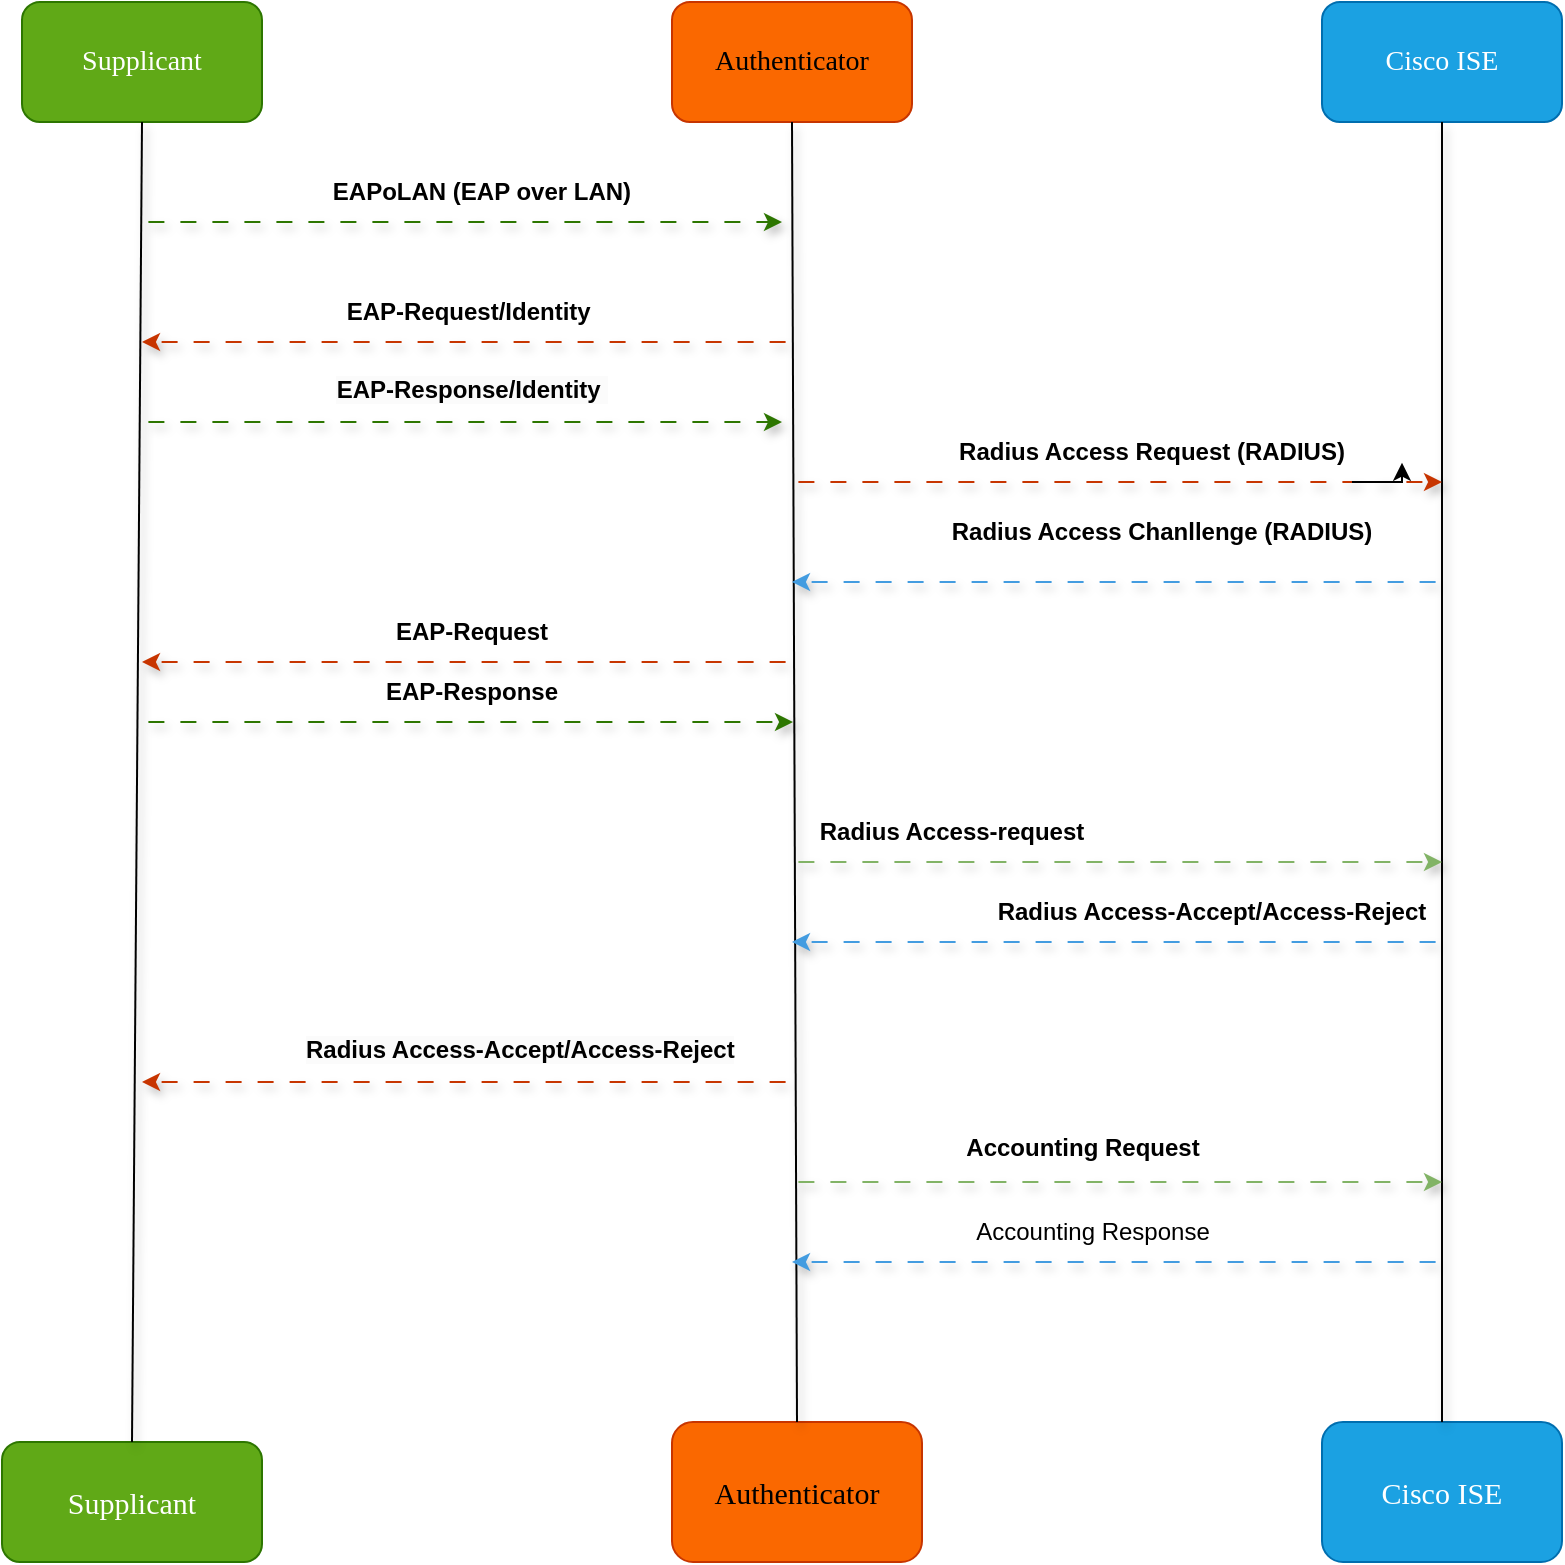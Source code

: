 <mxfile version="24.7.13">
  <diagram name="Page-1" id="75f5sHzMpFJuK_Ih6Fgd">
    <mxGraphModel dx="1363" dy="843" grid="1" gridSize="10" guides="1" tooltips="1" connect="1" arrows="1" fold="1" page="1" pageScale="1" pageWidth="850" pageHeight="1100" math="0" shadow="0">
      <root>
        <mxCell id="0" />
        <mxCell id="1" parent="0" />
        <mxCell id="6NmYGi3LzHl2FKcs8JOB-6" value="&lt;font face=&quot;Tahoma&quot; style=&quot;font-size: 14px;&quot;&gt;Supplicant&lt;/font&gt;" style="rounded=1;whiteSpace=wrap;html=1;fillColor=#60a917;fontColor=#ffffff;strokeColor=#2D7600;" vertex="1" parent="1">
          <mxGeometry x="40" y="60" width="120" height="60" as="geometry" />
        </mxCell>
        <mxCell id="6NmYGi3LzHl2FKcs8JOB-8" value="&lt;font style=&quot;font-size: 14px;&quot;&gt;Authenticator&lt;/font&gt;" style="rounded=1;whiteSpace=wrap;html=1;fillColor=#fa6800;fontColor=#000000;strokeColor=#C73500;fontFamily=Tahoma;" vertex="1" parent="1">
          <mxGeometry x="365" y="60" width="120" height="60" as="geometry" />
        </mxCell>
        <mxCell id="6NmYGi3LzHl2FKcs8JOB-9" value="&lt;font style=&quot;font-size: 15px;&quot;&gt;Supplicant&lt;/font&gt;" style="rounded=1;whiteSpace=wrap;html=1;fontFamily=Tahoma;fillColor=#60a917;fontColor=#ffffff;strokeColor=#2D7600;" vertex="1" parent="1">
          <mxGeometry x="30" y="780" width="130" height="60" as="geometry" />
        </mxCell>
        <mxCell id="6NmYGi3LzHl2FKcs8JOB-10" value="&lt;font style=&quot;font-size: 15px;&quot;&gt;Authenticator&lt;/font&gt;" style="rounded=1;whiteSpace=wrap;html=1;fontFamily=Tahoma;fillColor=#fa6800;fontColor=#000000;strokeColor=#C73500;" vertex="1" parent="1">
          <mxGeometry x="365" y="770" width="125" height="70" as="geometry" />
        </mxCell>
        <mxCell id="6NmYGi3LzHl2FKcs8JOB-13" value="" style="endArrow=none;html=1;rounded=0;entryX=0.5;entryY=1;entryDx=0;entryDy=0;exitX=0.5;exitY=0;exitDx=0;exitDy=0;targetPerimeterSpacing=0;shadow=1;" edge="1" parent="1" source="6NmYGi3LzHl2FKcs8JOB-9" target="6NmYGi3LzHl2FKcs8JOB-6">
          <mxGeometry width="50" height="50" relative="1" as="geometry">
            <mxPoint x="60" y="250" as="sourcePoint" />
            <mxPoint x="110" y="200" as="targetPoint" />
          </mxGeometry>
        </mxCell>
        <mxCell id="6NmYGi3LzHl2FKcs8JOB-14" value="" style="endArrow=none;html=1;rounded=0;exitX=0.5;exitY=0;exitDx=0;exitDy=0;entryX=0.5;entryY=1;entryDx=0;entryDy=0;shadow=1;" edge="1" parent="1" source="6NmYGi3LzHl2FKcs8JOB-10" target="6NmYGi3LzHl2FKcs8JOB-8">
          <mxGeometry width="50" height="50" relative="1" as="geometry">
            <mxPoint x="424.58" y="570" as="sourcePoint" />
            <mxPoint x="425" y="180" as="targetPoint" />
          </mxGeometry>
        </mxCell>
        <mxCell id="6NmYGi3LzHl2FKcs8JOB-16" value="&lt;font style=&quot;font-size: 14px;&quot;&gt;Cisco ISE&lt;/font&gt;" style="rounded=1;whiteSpace=wrap;html=1;fillColor=#1ba1e2;fontColor=#ffffff;strokeColor=#006EAF;fontFamily=Tahoma;" vertex="1" parent="1">
          <mxGeometry x="690" y="60" width="120" height="60" as="geometry" />
        </mxCell>
        <mxCell id="6NmYGi3LzHl2FKcs8JOB-17" value="&lt;font style=&quot;font-size: 15px;&quot;&gt;Cisco ISE&lt;/font&gt;" style="rounded=1;whiteSpace=wrap;html=1;fontFamily=Tahoma;fillColor=#1ba1e2;fontColor=#ffffff;strokeColor=#006EAF;" vertex="1" parent="1">
          <mxGeometry x="690" y="770" width="120" height="70" as="geometry" />
        </mxCell>
        <mxCell id="6NmYGi3LzHl2FKcs8JOB-18" value="" style="endArrow=none;html=1;rounded=0;entryX=0.5;entryY=1;entryDx=0;entryDy=0;exitX=0.5;exitY=0;exitDx=0;exitDy=0;shadow=1;" edge="1" parent="1" source="6NmYGi3LzHl2FKcs8JOB-17" target="6NmYGi3LzHl2FKcs8JOB-16">
          <mxGeometry width="50" height="50" relative="1" as="geometry">
            <mxPoint x="739.58" y="570" as="sourcePoint" />
            <mxPoint x="739.58" y="150" as="targetPoint" />
          </mxGeometry>
        </mxCell>
        <mxCell id="6NmYGi3LzHl2FKcs8JOB-19" value="" style="endArrow=classic;html=1;rounded=0;fillColor=#60a917;strokeColor=#2D7600;flowAnimation=1;shadow=1;" edge="1" parent="1">
          <mxGeometry width="50" height="50" relative="1" as="geometry">
            <mxPoint x="100" y="170" as="sourcePoint" />
            <mxPoint x="420" y="170" as="targetPoint" />
          </mxGeometry>
        </mxCell>
        <mxCell id="6NmYGi3LzHl2FKcs8JOB-20" value="" style="endArrow=classic;html=1;rounded=0;fillColor=#fa6800;flowAnimation=1;strokeColor=#C73500;shadow=1;" edge="1" parent="1">
          <mxGeometry width="50" height="50" relative="1" as="geometry">
            <mxPoint x="425" y="230" as="sourcePoint" />
            <mxPoint x="100" y="230" as="targetPoint" />
          </mxGeometry>
        </mxCell>
        <mxCell id="6NmYGi3LzHl2FKcs8JOB-21" value="" style="endArrow=classic;html=1;rounded=0;flowAnimation=1;fillColor=#60a917;strokeColor=#2D7600;shadow=1;" edge="1" parent="1">
          <mxGeometry width="50" height="50" relative="1" as="geometry">
            <mxPoint x="100" y="270" as="sourcePoint" />
            <mxPoint x="420" y="270" as="targetPoint" />
          </mxGeometry>
        </mxCell>
        <mxCell id="6NmYGi3LzHl2FKcs8JOB-22" value="" style="endArrow=classic;html=1;rounded=0;fillColor=#fa6800;strokeColor=#C73500;flowAnimation=1;shadow=1;" edge="1" parent="1">
          <mxGeometry width="50" height="50" relative="1" as="geometry">
            <mxPoint x="425" y="300" as="sourcePoint" />
            <mxPoint x="750" y="300" as="targetPoint" />
          </mxGeometry>
        </mxCell>
        <mxCell id="6NmYGi3LzHl2FKcs8JOB-24" value="" style="endArrow=classic;html=1;rounded=0;fillColor=#fa6800;strokeColor=#C73500;flowAnimation=1;shadow=1;" edge="1" parent="1">
          <mxGeometry width="50" height="50" relative="1" as="geometry">
            <mxPoint x="425" y="390" as="sourcePoint" />
            <mxPoint x="100" y="390" as="targetPoint" />
          </mxGeometry>
        </mxCell>
        <mxCell id="6NmYGi3LzHl2FKcs8JOB-25" value="" style="endArrow=classic;html=1;rounded=0;fillColor=#60a917;strokeColor=#2D7600;flowAnimation=1;shadow=1;" edge="1" parent="1">
          <mxGeometry width="50" height="50" relative="1" as="geometry">
            <mxPoint x="100" y="420" as="sourcePoint" />
            <mxPoint x="425.5" y="420" as="targetPoint" />
          </mxGeometry>
        </mxCell>
        <mxCell id="6NmYGi3LzHl2FKcs8JOB-26" value="" style="endArrow=classic;html=1;rounded=0;fillColor=#dae8fc;strokeColor=#439CE0;flowAnimation=1;shadow=1;" edge="1" parent="1">
          <mxGeometry width="50" height="50" relative="1" as="geometry">
            <mxPoint x="750" y="350" as="sourcePoint" />
            <mxPoint x="425" y="350" as="targetPoint" />
          </mxGeometry>
        </mxCell>
        <mxCell id="6NmYGi3LzHl2FKcs8JOB-27" value="" style="endArrow=classic;html=1;rounded=0;fillColor=#d5e8d4;strokeColor=#82b366;flowAnimation=1;shadow=1;" edge="1" parent="1">
          <mxGeometry width="50" height="50" relative="1" as="geometry">
            <mxPoint x="425" y="490" as="sourcePoint" />
            <mxPoint x="750" y="490" as="targetPoint" />
          </mxGeometry>
        </mxCell>
        <mxCell id="6NmYGi3LzHl2FKcs8JOB-28" value="" style="endArrow=classic;html=1;rounded=0;fillColor=#ffe6cc;strokeColor=#439CE0;flowAnimation=1;shadow=1;" edge="1" parent="1">
          <mxGeometry width="50" height="50" relative="1" as="geometry">
            <mxPoint x="750" y="530" as="sourcePoint" />
            <mxPoint x="425" y="530" as="targetPoint" />
          </mxGeometry>
        </mxCell>
        <mxCell id="6NmYGi3LzHl2FKcs8JOB-30" value="" style="endArrow=classic;html=1;rounded=0;fillColor=#fa6800;strokeColor=#C73500;flowAnimation=1;shadow=1;" edge="1" parent="1">
          <mxGeometry width="50" height="50" relative="1" as="geometry">
            <mxPoint x="425" y="600" as="sourcePoint" />
            <mxPoint x="100" y="600" as="targetPoint" />
          </mxGeometry>
        </mxCell>
        <mxCell id="6NmYGi3LzHl2FKcs8JOB-31" value="EAPoLAN (EAP over LAN)" style="text;strokeColor=none;align=center;fillColor=none;html=1;verticalAlign=middle;whiteSpace=wrap;rounded=0;fontStyle=1" vertex="1" parent="1">
          <mxGeometry x="190" y="140" width="160" height="30" as="geometry" />
        </mxCell>
        <mxCell id="6NmYGi3LzHl2FKcs8JOB-32" value="EAP-Request/Identity&amp;nbsp;" style="text;strokeColor=none;align=center;fillColor=none;html=1;verticalAlign=middle;whiteSpace=wrap;rounded=0;fontStyle=1" vertex="1" parent="1">
          <mxGeometry x="140" y="200" width="250" height="30" as="geometry" />
        </mxCell>
        <mxCell id="6NmYGi3LzHl2FKcs8JOB-34" value="&lt;span style=&quot;color: rgb(0, 0, 0); font-family: Helvetica; font-size: 12px; font-style: normal; font-variant-ligatures: normal; font-variant-caps: normal; letter-spacing: normal; orphans: 2; text-indent: 0px; text-transform: none; widows: 2; word-spacing: 0px; -webkit-text-stroke-width: 0px; white-space: normal; background-color: rgb(251, 251, 251); text-decoration-thickness: initial; text-decoration-style: initial; text-decoration-color: initial; float: none; display: inline !important;&quot;&gt;EAP-Response/Identity&amp;nbsp;&lt;/span&gt;" style="text;whiteSpace=wrap;html=1;align=center;fontStyle=1" vertex="1" parent="1">
          <mxGeometry x="125" y="240" width="280" height="20" as="geometry" />
        </mxCell>
        <mxCell id="6NmYGi3LzHl2FKcs8JOB-45" style="edgeStyle=orthogonalEdgeStyle;rounded=0;orthogonalLoop=1;jettySize=auto;html=1;exitX=1;exitY=1;exitDx=0;exitDy=0;" edge="1" parent="1" source="6NmYGi3LzHl2FKcs8JOB-35">
          <mxGeometry relative="1" as="geometry">
            <mxPoint x="730" y="290.333" as="targetPoint" />
          </mxGeometry>
        </mxCell>
        <mxCell id="6NmYGi3LzHl2FKcs8JOB-35" value="Radius Access Request (RADIUS)" style="text;strokeColor=none;align=center;fillColor=none;html=1;verticalAlign=middle;whiteSpace=wrap;rounded=0;fontStyle=1" vertex="1" parent="1">
          <mxGeometry x="505" y="270" width="200" height="30" as="geometry" />
        </mxCell>
        <mxCell id="6NmYGi3LzHl2FKcs8JOB-36" value="Radius Access Chanllenge (RADIUS)" style="text;strokeColor=none;align=center;fillColor=none;html=1;verticalAlign=middle;whiteSpace=wrap;rounded=0;fontStyle=1" vertex="1" parent="1">
          <mxGeometry x="495" y="310" width="230" height="30" as="geometry" />
        </mxCell>
        <mxCell id="6NmYGi3LzHl2FKcs8JOB-37" value="EAP-Request" style="text;strokeColor=none;align=center;fillColor=none;html=1;verticalAlign=middle;whiteSpace=wrap;rounded=0;fontStyle=1" vertex="1" parent="1">
          <mxGeometry x="190" y="360" width="150" height="30" as="geometry" />
        </mxCell>
        <mxCell id="6NmYGi3LzHl2FKcs8JOB-38" value="EAP-Response" style="text;strokeColor=none;align=center;fillColor=none;html=1;verticalAlign=middle;whiteSpace=wrap;rounded=0;fontStyle=1" vertex="1" parent="1">
          <mxGeometry x="190" y="390" width="150" height="30" as="geometry" />
        </mxCell>
        <mxCell id="6NmYGi3LzHl2FKcs8JOB-42" value="Radius Access-request" style="text;strokeColor=none;align=center;fillColor=none;html=1;verticalAlign=middle;whiteSpace=wrap;rounded=0;fontStyle=1;fontSize=12;" vertex="1" parent="1">
          <mxGeometry x="430" y="460" width="150" height="30" as="geometry" />
        </mxCell>
        <mxCell id="6NmYGi3LzHl2FKcs8JOB-43" value="Radius Access-Accept/Access-Reject" style="text;strokeColor=none;align=center;fillColor=none;html=1;verticalAlign=middle;whiteSpace=wrap;rounded=0;fontStyle=1" vertex="1" parent="1">
          <mxGeometry x="520" y="500" width="230" height="30" as="geometry" />
        </mxCell>
        <mxCell id="6NmYGi3LzHl2FKcs8JOB-47" value="&lt;span style=&quot;color: rgb(0, 0, 0); font-family: Helvetica; font-size: 12px; font-style: normal; font-variant-ligatures: normal; font-variant-caps: normal; letter-spacing: normal; orphans: 2; text-align: center; text-indent: 0px; text-transform: none; widows: 2; word-spacing: 0px; -webkit-text-stroke-width: 0px; white-space: normal; background-color: rgb(251, 251, 251); text-decoration-thickness: initial; text-decoration-style: initial; text-decoration-color: initial; float: none; display: inline !important;&quot;&gt;Radius Access-Accept/Access-Reject&lt;/span&gt;" style="text;whiteSpace=wrap;html=1;fontStyle=1" vertex="1" parent="1">
          <mxGeometry x="180" y="570" width="250" height="40" as="geometry" />
        </mxCell>
        <mxCell id="6NmYGi3LzHl2FKcs8JOB-48" value="" style="endArrow=classic;html=1;rounded=0;fillColor=#d5e8d4;strokeColor=#82b366;flowAnimation=1;shadow=1;" edge="1" parent="1">
          <mxGeometry width="50" height="50" relative="1" as="geometry">
            <mxPoint x="425" y="650" as="sourcePoint" />
            <mxPoint x="750" y="650" as="targetPoint" />
          </mxGeometry>
        </mxCell>
        <mxCell id="6NmYGi3LzHl2FKcs8JOB-49" value="" style="endArrow=classic;html=1;rounded=0;fillColor=#ffe6cc;strokeColor=#439CE0;flowAnimation=1;shadow=1;" edge="1" parent="1">
          <mxGeometry width="50" height="50" relative="1" as="geometry">
            <mxPoint x="750" y="690" as="sourcePoint" />
            <mxPoint x="425" y="690" as="targetPoint" />
          </mxGeometry>
        </mxCell>
        <mxCell id="6NmYGi3LzHl2FKcs8JOB-51" value="&lt;b&gt;Accounting Request&lt;/b&gt;" style="text;html=1;align=center;verticalAlign=middle;resizable=0;points=[];autosize=1;strokeColor=none;fillColor=none;" vertex="1" parent="1">
          <mxGeometry x="500" y="618" width="140" height="30" as="geometry" />
        </mxCell>
        <mxCell id="6NmYGi3LzHl2FKcs8JOB-56" value="Accounting Response" style="text;html=1;align=center;verticalAlign=middle;resizable=0;points=[];autosize=1;strokeColor=none;fillColor=none;" vertex="1" parent="1">
          <mxGeometry x="505" y="660" width="140" height="30" as="geometry" />
        </mxCell>
      </root>
    </mxGraphModel>
  </diagram>
</mxfile>
